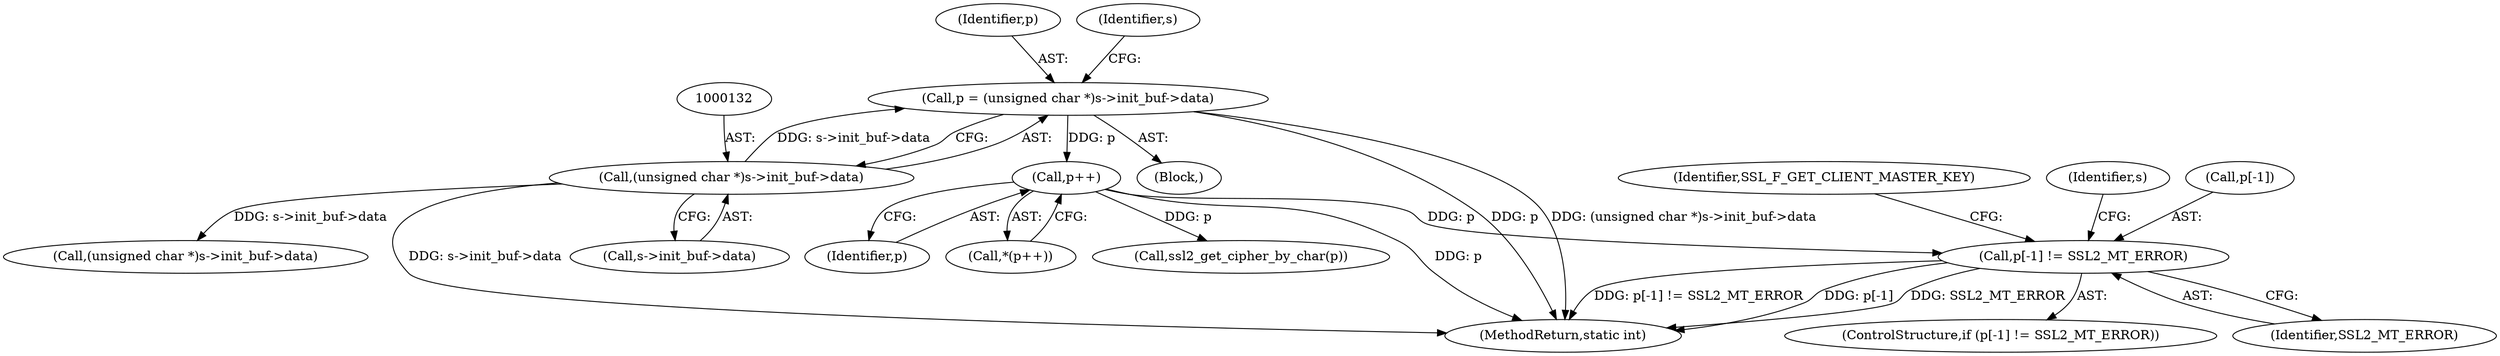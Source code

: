 digraph "0_openssl_86f8fb0e344d62454f8daf3e15236b2b59210756_0@array" {
"1000188" [label="(Call,p[-1] != SSL2_MT_ERROR)"];
"1000183" [label="(Call,p++)"];
"1000129" [label="(Call,p = (unsigned char *)s->init_buf->data)"];
"1000131" [label="(Call,(unsigned char *)s->init_buf->data)"];
"1000291" [label="(Call,(unsigned char *)s->init_buf->data)"];
"1000187" [label="(ControlStructure,if (p[-1] != SSL2_MT_ERROR))"];
"1000129" [label="(Call,p = (unsigned char *)s->init_buf->data)"];
"1000118" [label="(Block,)"];
"1000131" [label="(Call,(unsigned char *)s->init_buf->data)"];
"1000182" [label="(Call,*(p++))"];
"1000193" [label="(Identifier,SSL2_MT_ERROR)"];
"1000183" [label="(Call,p++)"];
"1000203" [label="(Identifier,SSL_F_GET_CLIENT_MASTER_KEY)"];
"1000196" [label="(Identifier,s)"];
"1000210" [label="(Call,ssl2_get_cipher_by_char(p))"];
"1000189" [label="(Call,p[-1])"];
"1000130" [label="(Identifier,p)"];
"1000141" [label="(Identifier,s)"];
"1000188" [label="(Call,p[-1] != SSL2_MT_ERROR)"];
"1001166" [label="(MethodReturn,static int)"];
"1000184" [label="(Identifier,p)"];
"1000133" [label="(Call,s->init_buf->data)"];
"1000188" -> "1000187"  [label="AST: "];
"1000188" -> "1000193"  [label="CFG: "];
"1000189" -> "1000188"  [label="AST: "];
"1000193" -> "1000188"  [label="AST: "];
"1000196" -> "1000188"  [label="CFG: "];
"1000203" -> "1000188"  [label="CFG: "];
"1000188" -> "1001166"  [label="DDG: p[-1] != SSL2_MT_ERROR"];
"1000188" -> "1001166"  [label="DDG: p[-1]"];
"1000188" -> "1001166"  [label="DDG: SSL2_MT_ERROR"];
"1000183" -> "1000188"  [label="DDG: p"];
"1000183" -> "1000182"  [label="AST: "];
"1000183" -> "1000184"  [label="CFG: "];
"1000184" -> "1000183"  [label="AST: "];
"1000182" -> "1000183"  [label="CFG: "];
"1000183" -> "1001166"  [label="DDG: p"];
"1000129" -> "1000183"  [label="DDG: p"];
"1000183" -> "1000210"  [label="DDG: p"];
"1000129" -> "1000118"  [label="AST: "];
"1000129" -> "1000131"  [label="CFG: "];
"1000130" -> "1000129"  [label="AST: "];
"1000131" -> "1000129"  [label="AST: "];
"1000141" -> "1000129"  [label="CFG: "];
"1000129" -> "1001166"  [label="DDG: p"];
"1000129" -> "1001166"  [label="DDG: (unsigned char *)s->init_buf->data"];
"1000131" -> "1000129"  [label="DDG: s->init_buf->data"];
"1000131" -> "1000133"  [label="CFG: "];
"1000132" -> "1000131"  [label="AST: "];
"1000133" -> "1000131"  [label="AST: "];
"1000131" -> "1001166"  [label="DDG: s->init_buf->data"];
"1000131" -> "1000291"  [label="DDG: s->init_buf->data"];
}
